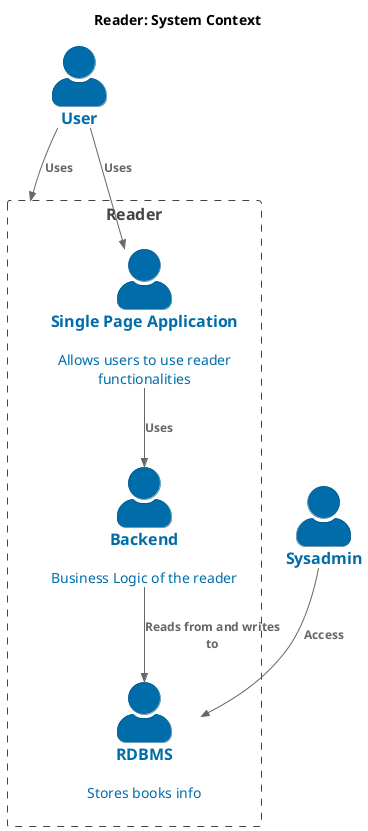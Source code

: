 @startuml
set separator none
top to bottom direction
title Reader: System Context
!include <C4/C4>
!include <C4/C4_Context>
!include <C4/C4_Container>
AddElementTag("Element", $bgColor="#ffffff", $borderColor="#888888", $fontColor="#000000", $sprite="", $shadowing="", $borderStyle="solid")
AddElementTag("Container", $bgColor="#006daa", $borderColor="#004c76", $fontColor="#000000", $sprite="", $shadowing="", $borderStyle="solid")
AddRelTag("Relationship", $textColor="#707070", $lineColor="#707070", $lineStyle="")
Container($alias="Person_user", $label="User", $techn="", $descr="", $sprite="", $tags="", $link="", $baseShape="")
Container($alias="Person_sysadmin", $label="Sysadmin", $techn="", $descr="", $sprite="", $tags="", $link="", $baseShape="")
Boundary(SoftwareSystem_reader_ss, "Reader", $tags="") {
Container($alias="Container_reader_frontend", $label="Single Page Application", $techn="", $descr="Allows users to use reader functionalities", $sprite="", $tags="", $link="", $baseShape="")
    Container($alias="Container_reader_backend", $label="Backend", $techn="", $descr="Business Logic of the reader", $sprite="", $tags="", $link="", $baseShape="")
    Container($alias="Container_reader_database", $label="RDBMS", $techn="", $descr="Stores books info", $sprite="", $tags="", $link="", $baseShape="")
    }
Rel("Person_user","Container_reader_frontend","Uses","","","")
Rel("Person_sysadmin","Container_reader_database","Access","","","")
Rel("Container_reader_frontend","Container_reader_backend","Uses","","","")
Rel("Container_reader_backend","Container_reader_database","Reads from and writes to","","","")
Rel("Person_user","SoftwareSystem_reader_ss","Uses","","","")
hide stereotypes
@enduml
